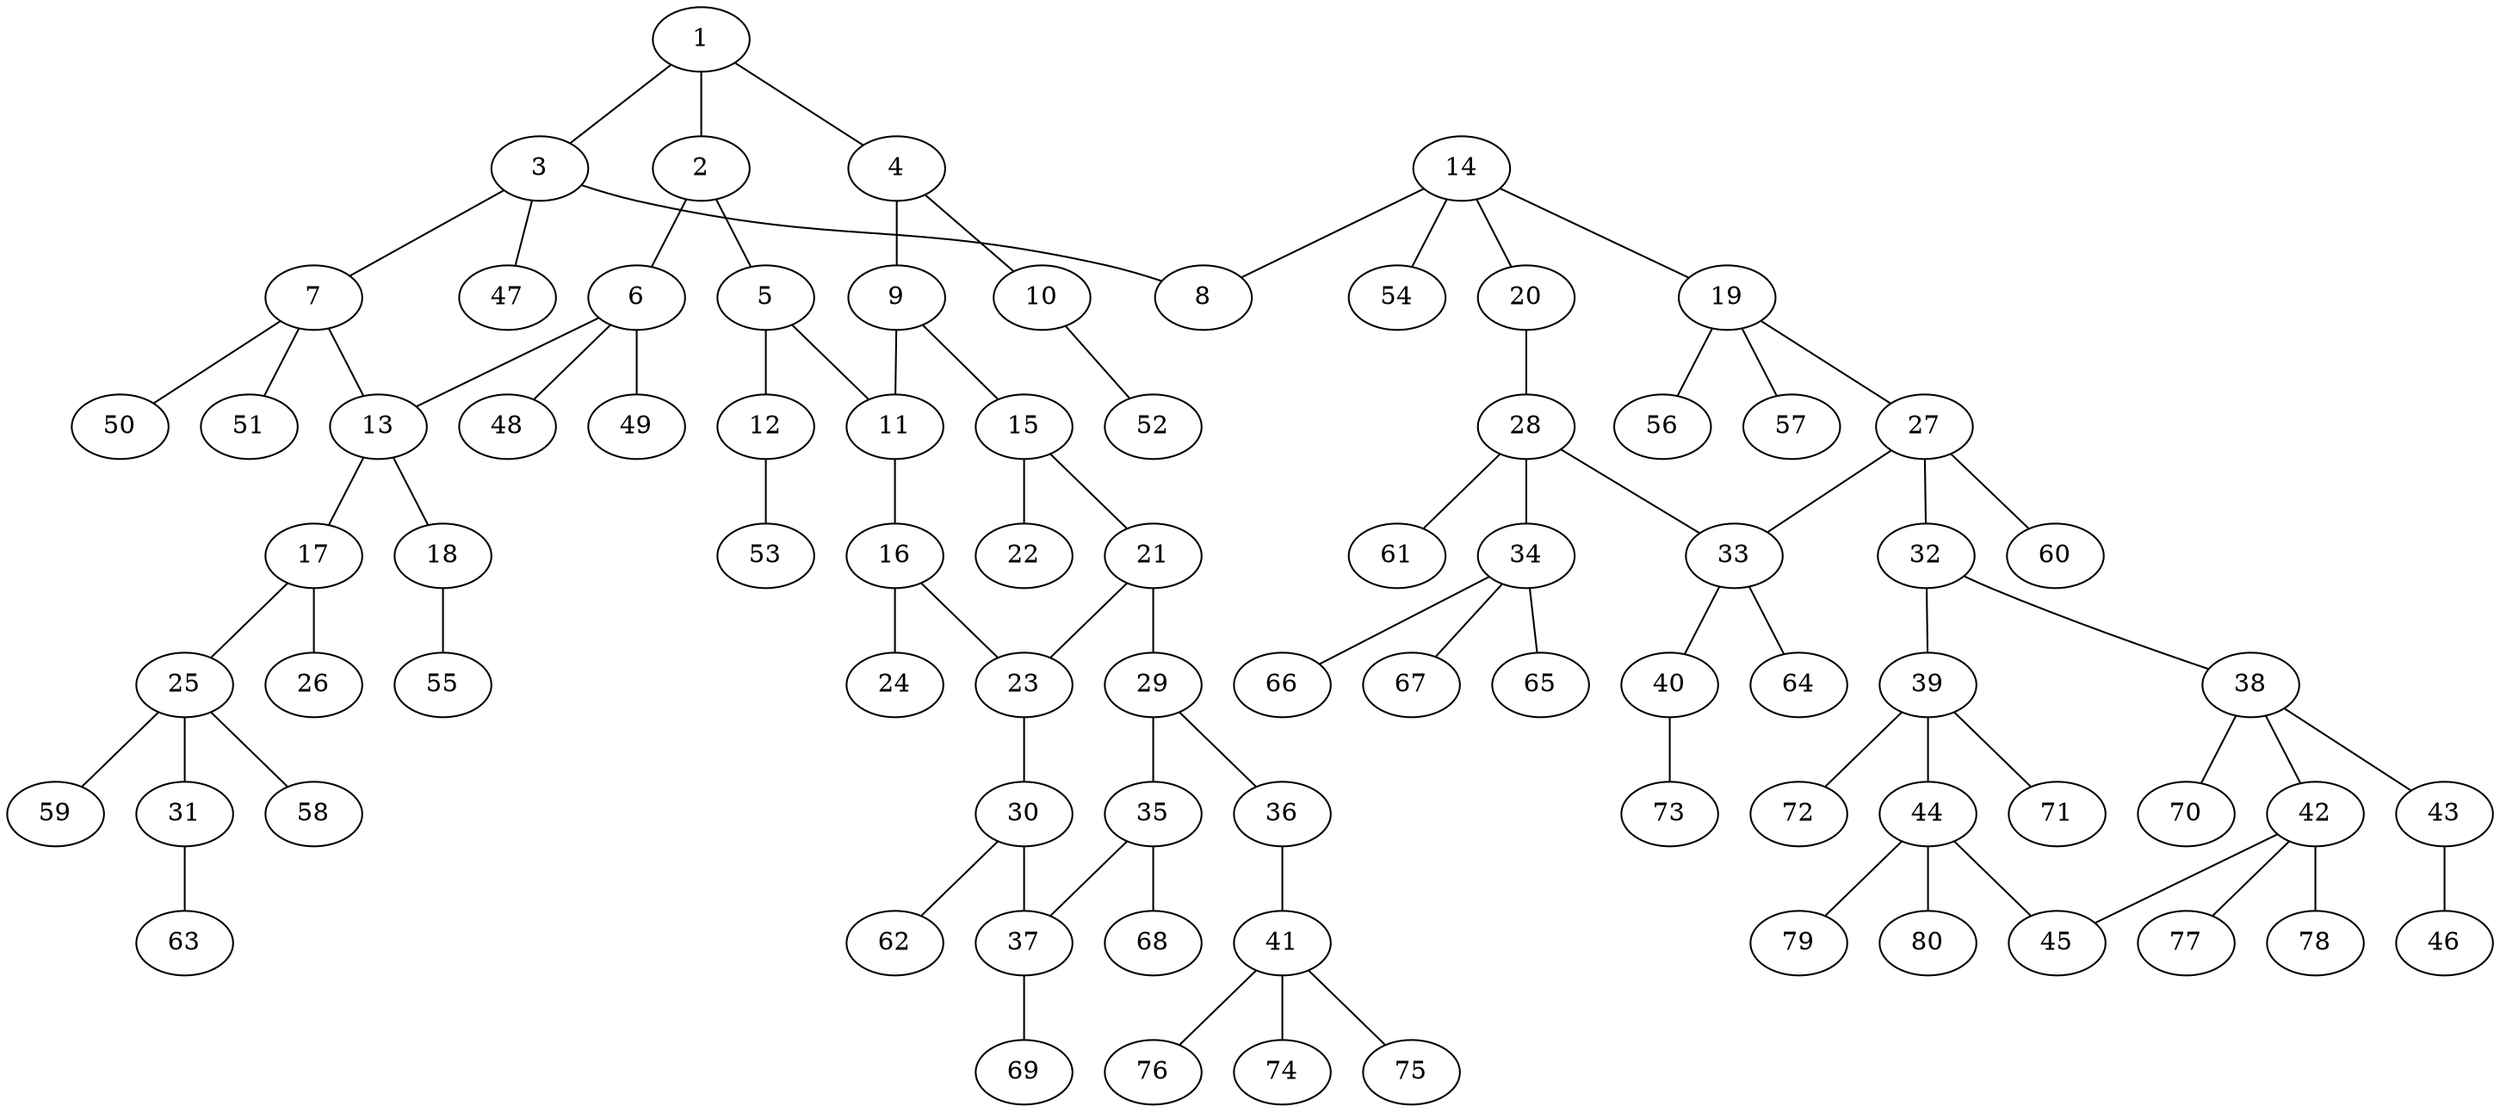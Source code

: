 graph molecule_2108 {
	1	 [chem=C];
	2	 [chem=C];
	1 -- 2	 [valence=1];
	3	 [chem=C];
	1 -- 3	 [valence=1];
	4	 [chem=C];
	1 -- 4	 [valence=2];
	5	 [chem=C];
	2 -- 5	 [valence=2];
	6	 [chem=C];
	2 -- 6	 [valence=1];
	7	 [chem=C];
	3 -- 7	 [valence=1];
	8	 [chem=O];
	3 -- 8	 [valence=1];
	47	 [chem=H];
	3 -- 47	 [valence=1];
	9	 [chem=C];
	4 -- 9	 [valence=1];
	10	 [chem=O];
	4 -- 10	 [valence=1];
	11	 [chem=C];
	5 -- 11	 [valence=1];
	12	 [chem=O];
	5 -- 12	 [valence=1];
	13	 [chem=C];
	6 -- 13	 [valence=1];
	48	 [chem=H];
	6 -- 48	 [valence=1];
	49	 [chem=H];
	6 -- 49	 [valence=1];
	7 -- 13	 [valence=1];
	50	 [chem=H];
	7 -- 50	 [valence=1];
	51	 [chem=H];
	7 -- 51	 [valence=1];
	9 -- 11	 [valence=2];
	15	 [chem=C];
	9 -- 15	 [valence=1];
	52	 [chem=H];
	10 -- 52	 [valence=1];
	16	 [chem=C];
	11 -- 16	 [valence=1];
	53	 [chem=H];
	12 -- 53	 [valence=1];
	17	 [chem=C];
	13 -- 17	 [valence=1];
	18	 [chem=O];
	13 -- 18	 [valence=1];
	14	 [chem=C];
	14 -- 8	 [valence=1];
	19	 [chem=C];
	14 -- 19	 [valence=1];
	20	 [chem=O];
	14 -- 20	 [valence=1];
	54	 [chem=H];
	14 -- 54	 [valence=1];
	21	 [chem=C];
	15 -- 21	 [valence=1];
	22	 [chem=O];
	15 -- 22	 [valence=2];
	23	 [chem=C];
	16 -- 23	 [valence=1];
	24	 [chem=O];
	16 -- 24	 [valence=2];
	25	 [chem=C];
	17 -- 25	 [valence=1];
	26	 [chem=O];
	17 -- 26	 [valence=2];
	55	 [chem=H];
	18 -- 55	 [valence=1];
	27	 [chem=C];
	19 -- 27	 [valence=1];
	56	 [chem=H];
	19 -- 56	 [valence=1];
	57	 [chem=H];
	19 -- 57	 [valence=1];
	28	 [chem=C];
	20 -- 28	 [valence=1];
	21 -- 23	 [valence=2];
	29	 [chem=C];
	21 -- 29	 [valence=1];
	30	 [chem=C];
	23 -- 30	 [valence=1];
	31	 [chem=O];
	25 -- 31	 [valence=1];
	58	 [chem=H];
	25 -- 58	 [valence=1];
	59	 [chem=H];
	25 -- 59	 [valence=1];
	32	 [chem=N];
	27 -- 32	 [valence=1];
	33	 [chem=C];
	27 -- 33	 [valence=1];
	60	 [chem=H];
	27 -- 60	 [valence=1];
	28 -- 33	 [valence=1];
	34	 [chem=C];
	28 -- 34	 [valence=1];
	61	 [chem=H];
	28 -- 61	 [valence=1];
	35	 [chem=C];
	29 -- 35	 [valence=2];
	36	 [chem=O];
	29 -- 36	 [valence=1];
	37	 [chem=C];
	30 -- 37	 [valence=2];
	62	 [chem=H];
	30 -- 62	 [valence=1];
	63	 [chem=H];
	31 -- 63	 [valence=1];
	38	 [chem=C];
	32 -- 38	 [valence=1];
	39	 [chem=C];
	32 -- 39	 [valence=1];
	40	 [chem=O];
	33 -- 40	 [valence=1];
	64	 [chem=H];
	33 -- 64	 [valence=1];
	65	 [chem=H];
	34 -- 65	 [valence=1];
	66	 [chem=H];
	34 -- 66	 [valence=1];
	67	 [chem=H];
	34 -- 67	 [valence=1];
	35 -- 37	 [valence=1];
	68	 [chem=H];
	35 -- 68	 [valence=1];
	41	 [chem=C];
	36 -- 41	 [valence=1];
	69	 [chem=H];
	37 -- 69	 [valence=1];
	42	 [chem=C];
	38 -- 42	 [valence=1];
	43	 [chem=C];
	38 -- 43	 [valence=1];
	70	 [chem=H];
	38 -- 70	 [valence=1];
	44	 [chem=C];
	39 -- 44	 [valence=1];
	71	 [chem=H];
	39 -- 71	 [valence=1];
	72	 [chem=H];
	39 -- 72	 [valence=1];
	73	 [chem=H];
	40 -- 73	 [valence=1];
	74	 [chem=H];
	41 -- 74	 [valence=1];
	75	 [chem=H];
	41 -- 75	 [valence=1];
	76	 [chem=H];
	41 -- 76	 [valence=1];
	45	 [chem=O];
	42 -- 45	 [valence=1];
	77	 [chem=H];
	42 -- 77	 [valence=1];
	78	 [chem=H];
	42 -- 78	 [valence=1];
	46	 [chem=N];
	43 -- 46	 [valence=3];
	44 -- 45	 [valence=1];
	79	 [chem=H];
	44 -- 79	 [valence=1];
	80	 [chem=H];
	44 -- 80	 [valence=1];
}
